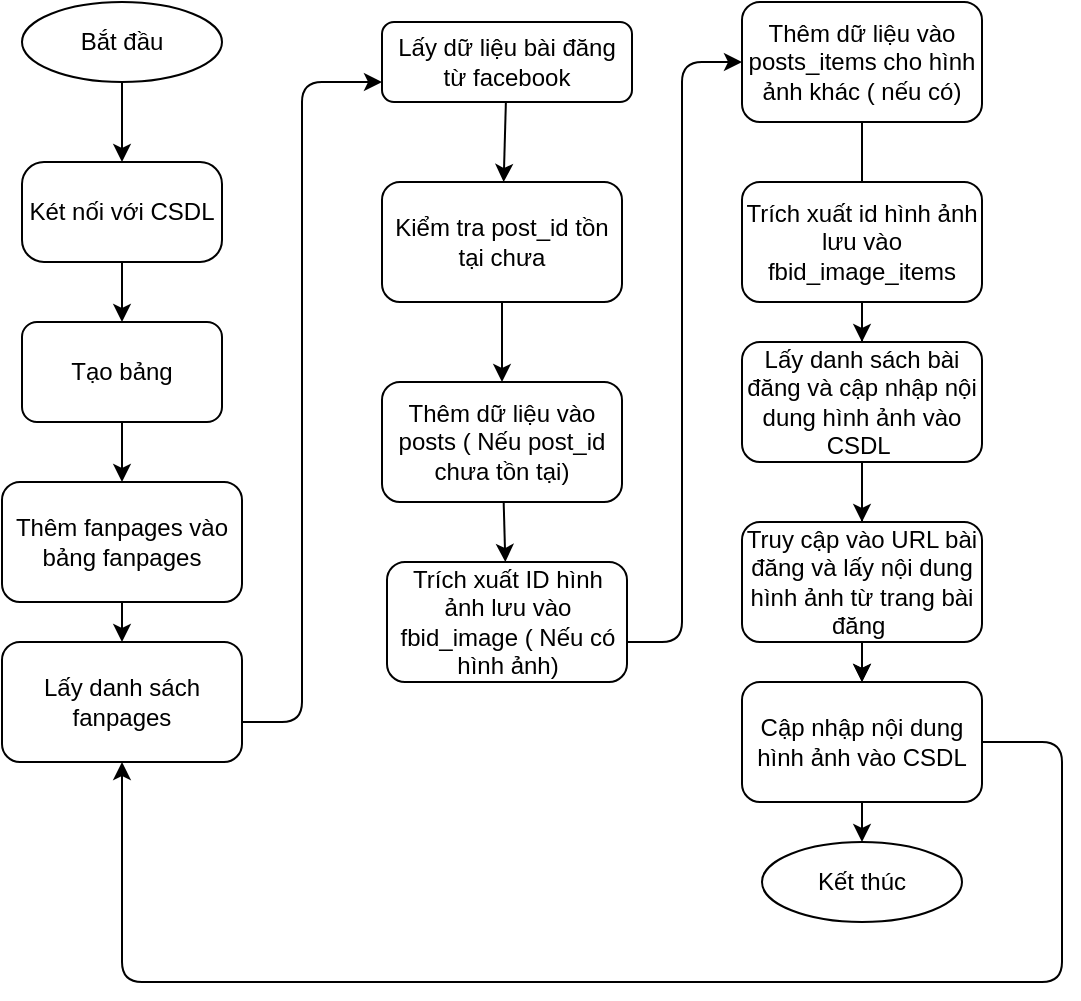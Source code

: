 <mxfile>
    <diagram id="S6Ir9P7SlNo5i1AnDrd7" name="Page-1">
        <mxGraphModel dx="553" dy="467" grid="1" gridSize="10" guides="1" tooltips="1" connect="1" arrows="1" fold="1" page="1" pageScale="1" pageWidth="850" pageHeight="1100" math="0" shadow="0">
            <root>
                <mxCell id="0"/>
                <mxCell id="1" parent="0"/>
                <mxCell id="2" style="edgeStyle=none;html=1;entryX=0.5;entryY=0;entryDx=0;entryDy=0;" parent="1" source="3" target="5" edge="1">
                    <mxGeometry relative="1" as="geometry"/>
                </mxCell>
                <mxCell id="3" value="Bắt đầu" style="ellipse;whiteSpace=wrap;html=1;" parent="1" vertex="1">
                    <mxGeometry x="150" y="170" width="100" height="40" as="geometry"/>
                </mxCell>
                <mxCell id="4" style="edgeStyle=none;html=1;entryX=0.5;entryY=0;entryDx=0;entryDy=0;" parent="1" source="5" target="7" edge="1">
                    <mxGeometry relative="1" as="geometry"/>
                </mxCell>
                <mxCell id="5" value="Két nối với CSDL" style="rounded=1;whiteSpace=wrap;html=1;arcSize=22;" parent="1" vertex="1">
                    <mxGeometry x="150" y="250" width="100" height="50" as="geometry"/>
                </mxCell>
                <mxCell id="6" style="edgeStyle=none;html=1;entryX=0.5;entryY=0;entryDx=0;entryDy=0;" parent="1" source="7" target="9" edge="1">
                    <mxGeometry relative="1" as="geometry"/>
                </mxCell>
                <mxCell id="7" value="Tạo bảng" style="rounded=1;whiteSpace=wrap;html=1;" parent="1" vertex="1">
                    <mxGeometry x="150" y="330" width="100" height="50" as="geometry"/>
                </mxCell>
                <mxCell id="8" value="" style="edgeStyle=none;html=1;" parent="1" source="9" target="11" edge="1">
                    <mxGeometry relative="1" as="geometry"/>
                </mxCell>
                <mxCell id="9" value="Thêm fanpages vào bảng fanpages" style="rounded=1;whiteSpace=wrap;html=1;" parent="1" vertex="1">
                    <mxGeometry x="140" y="410" width="120" height="60" as="geometry"/>
                </mxCell>
                <mxCell id="10" style="edgeStyle=orthogonalEdgeStyle;html=1;entryX=0;entryY=0.75;entryDx=0;entryDy=0;" parent="1" source="11" target="13" edge="1">
                    <mxGeometry relative="1" as="geometry">
                        <mxPoint x="280" y="120" as="targetPoint"/>
                        <Array as="points">
                            <mxPoint x="290" y="530"/>
                            <mxPoint x="290" y="210"/>
                        </Array>
                    </mxGeometry>
                </mxCell>
                <mxCell id="11" value="Lấy danh sách fanpages" style="rounded=1;whiteSpace=wrap;html=1;" parent="1" vertex="1">
                    <mxGeometry x="140" y="490" width="120" height="60" as="geometry"/>
                </mxCell>
                <mxCell id="12" value="" style="edgeStyle=none;html=1;" parent="1" source="13" target="15" edge="1">
                    <mxGeometry relative="1" as="geometry"/>
                </mxCell>
                <mxCell id="13" value="Lấy dữ liệu bài đăng từ facebook" style="rounded=1;whiteSpace=wrap;html=1;" parent="1" vertex="1">
                    <mxGeometry x="330" y="180" width="125" height="40" as="geometry"/>
                </mxCell>
                <mxCell id="14" value="" style="edgeStyle=none;html=1;" parent="1" source="15" target="17" edge="1">
                    <mxGeometry relative="1" as="geometry"/>
                </mxCell>
                <mxCell id="15" value="Kiểm tra post_id tồn tại chưa" style="rounded=1;whiteSpace=wrap;html=1;" parent="1" vertex="1">
                    <mxGeometry x="330" y="260" width="120" height="60" as="geometry"/>
                </mxCell>
                <mxCell id="16" value="" style="edgeStyle=none;html=1;" parent="1" source="17" target="19" edge="1">
                    <mxGeometry relative="1" as="geometry"/>
                </mxCell>
                <mxCell id="17" value="Thêm dữ liệu vào posts ( Nếu post_id chưa tồn tại)" style="rounded=1;whiteSpace=wrap;html=1;" parent="1" vertex="1">
                    <mxGeometry x="330" y="360" width="120" height="60" as="geometry"/>
                </mxCell>
                <mxCell id="18" style="edgeStyle=orthogonalEdgeStyle;html=1;entryX=0;entryY=0.5;entryDx=0;entryDy=0;" parent="1" source="19" target="21" edge="1">
                    <mxGeometry relative="1" as="geometry">
                        <mxPoint x="392.5" y="590" as="targetPoint"/>
                        <Array as="points">
                            <mxPoint x="480" y="490"/>
                            <mxPoint x="480" y="200"/>
                        </Array>
                    </mxGeometry>
                </mxCell>
                <mxCell id="19" value="Trích xuất ID hình ảnh lưu vào fbid_image ( Nếu có hình ảnh)" style="rounded=1;whiteSpace=wrap;html=1;" parent="1" vertex="1">
                    <mxGeometry x="332.5" y="450" width="120" height="60" as="geometry"/>
                </mxCell>
                <mxCell id="20" value="" style="edgeStyle=orthogonalEdgeStyle;html=1;" parent="1" source="21" target="25" edge="1">
                    <mxGeometry relative="1" as="geometry"/>
                </mxCell>
                <mxCell id="21" value="Thêm dữ liệu vào posts_items cho hình ảnh khác ( nếu có)" style="rounded=1;whiteSpace=wrap;html=1;" parent="1" vertex="1">
                    <mxGeometry x="510" y="170" width="120" height="60" as="geometry"/>
                </mxCell>
                <mxCell id="22" value="" style="edgeStyle=orthogonalEdgeStyle;html=1;" parent="1" source="23" target="27" edge="1">
                    <mxGeometry relative="1" as="geometry"/>
                </mxCell>
                <mxCell id="23" value="Trích xuất id hình ảnh lưu vào fbid_image_items" style="rounded=1;whiteSpace=wrap;html=1;" parent="1" vertex="1">
                    <mxGeometry x="510" y="260" width="120" height="60" as="geometry"/>
                </mxCell>
                <mxCell id="24" value="" style="edgeStyle=orthogonalEdgeStyle;html=1;" parent="1" source="25" target="30" edge="1">
                    <mxGeometry relative="1" as="geometry"/>
                </mxCell>
                <mxCell id="25" value="Lấy danh sách bài đăng và cập nhập nội dung hình ảnh vào CSDL&amp;nbsp;" style="rounded=1;whiteSpace=wrap;html=1;" parent="1" vertex="1">
                    <mxGeometry x="510" y="340" width="120" height="60" as="geometry"/>
                </mxCell>
                <mxCell id="26" value="" style="edgeStyle=orthogonalEdgeStyle;html=1;" parent="1" source="27" target="30" edge="1">
                    <mxGeometry relative="1" as="geometry"/>
                </mxCell>
                <mxCell id="27" value="Truy cập vào URL bài đăng và lấy nội dung hình ảnh từ trang bài đăng&amp;nbsp;" style="rounded=1;whiteSpace=wrap;html=1;" parent="1" vertex="1">
                    <mxGeometry x="510" y="430" width="120" height="60" as="geometry"/>
                </mxCell>
                <mxCell id="28" value="" style="edgeStyle=orthogonalEdgeStyle;html=1;" parent="1" source="30" target="31" edge="1">
                    <mxGeometry relative="1" as="geometry"/>
                </mxCell>
                <mxCell id="29" style="edgeStyle=orthogonalEdgeStyle;html=1;entryX=0.5;entryY=1;entryDx=0;entryDy=0;" parent="1" source="30" edge="1" target="11">
                    <mxGeometry relative="1" as="geometry">
                        <mxPoint x="200" y="570" as="targetPoint"/>
                        <Array as="points">
                            <mxPoint x="670" y="540"/>
                            <mxPoint x="670" y="660"/>
                            <mxPoint x="200" y="660"/>
                        </Array>
                    </mxGeometry>
                </mxCell>
                <mxCell id="30" value="Cập nhập nội dung hình ảnh vào CSDL" style="rounded=1;whiteSpace=wrap;html=1;" parent="1" vertex="1">
                    <mxGeometry x="510" y="510" width="120" height="60" as="geometry"/>
                </mxCell>
                <mxCell id="31" value="Kết thúc" style="ellipse;whiteSpace=wrap;html=1;" parent="1" vertex="1">
                    <mxGeometry x="520" y="590" width="100" height="40" as="geometry"/>
                </mxCell>
            </root>
        </mxGraphModel>
    </diagram>
</mxfile>
